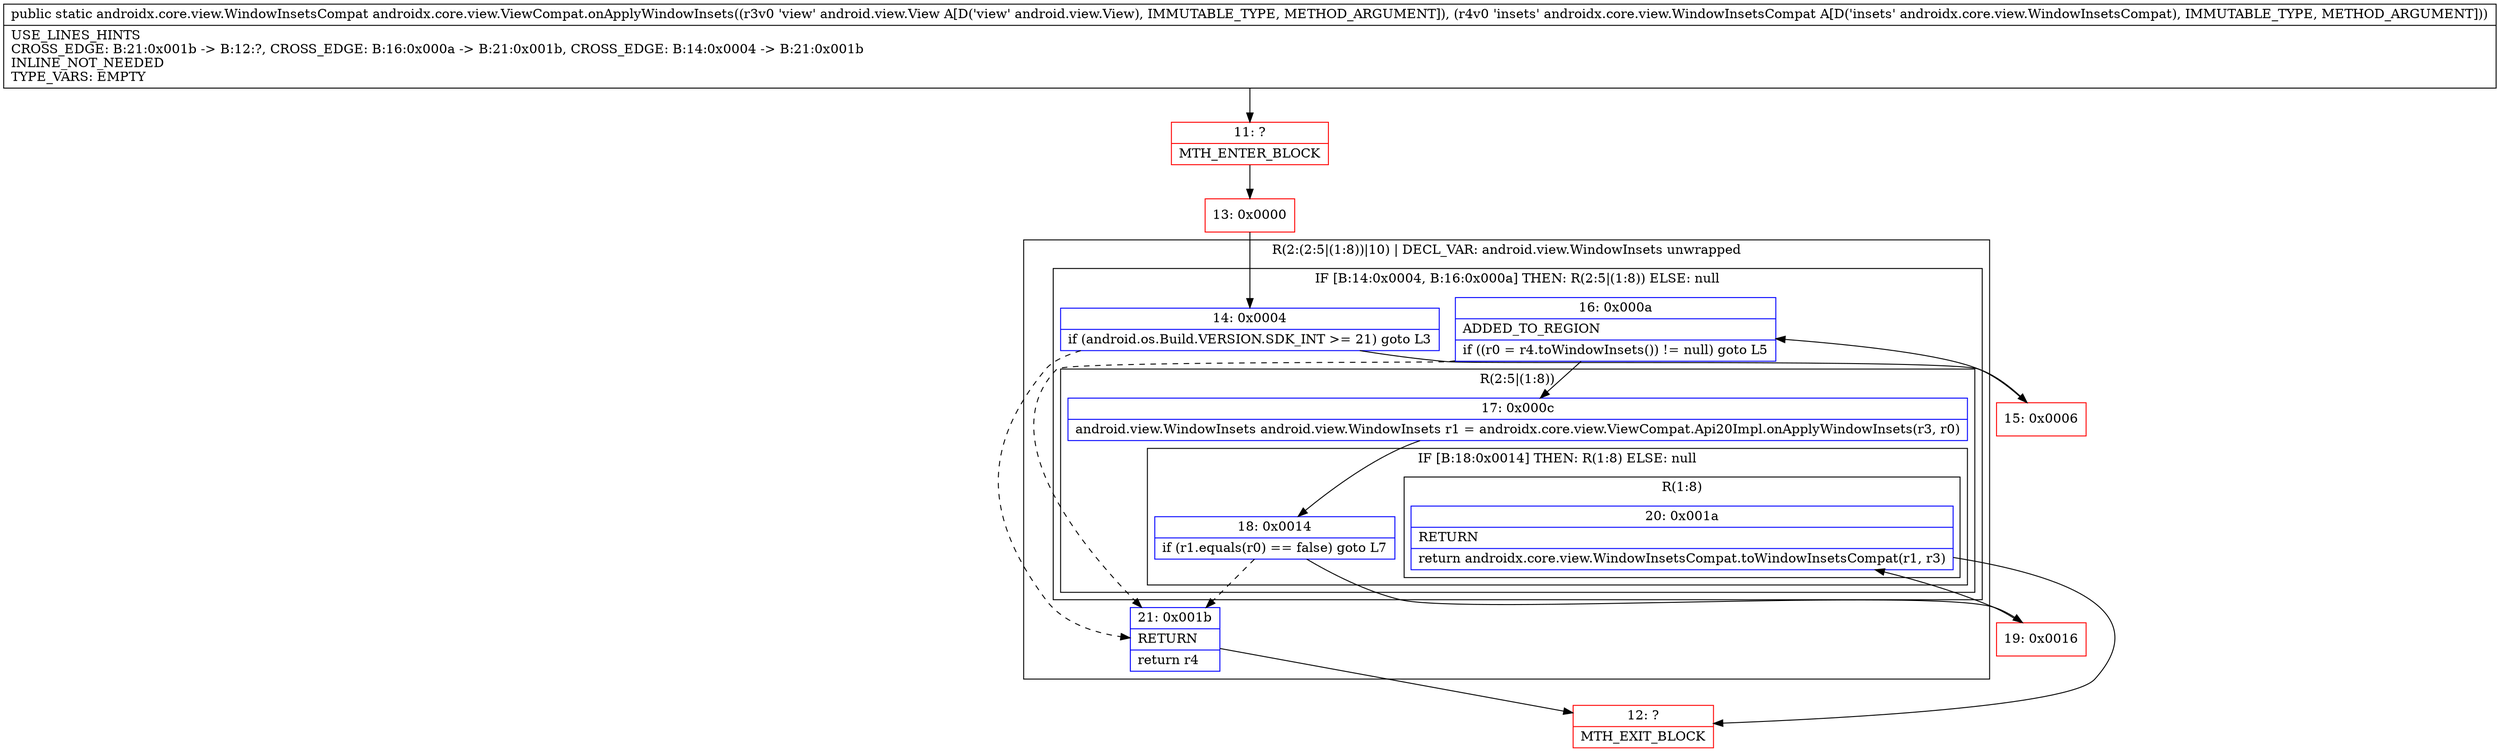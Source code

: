 digraph "CFG forandroidx.core.view.ViewCompat.onApplyWindowInsets(Landroid\/view\/View;Landroidx\/core\/view\/WindowInsetsCompat;)Landroidx\/core\/view\/WindowInsetsCompat;" {
subgraph cluster_Region_257668042 {
label = "R(2:(2:5|(1:8))|10) | DECL_VAR: android.view.WindowInsets unwrapped\l";
node [shape=record,color=blue];
subgraph cluster_IfRegion_1014729116 {
label = "IF [B:14:0x0004, B:16:0x000a] THEN: R(2:5|(1:8)) ELSE: null";
node [shape=record,color=blue];
Node_14 [shape=record,label="{14\:\ 0x0004|if (android.os.Build.VERSION.SDK_INT \>= 21) goto L3\l}"];
Node_16 [shape=record,label="{16\:\ 0x000a|ADDED_TO_REGION\l|if ((r0 = r4.toWindowInsets()) != null) goto L5\l}"];
subgraph cluster_Region_704392272 {
label = "R(2:5|(1:8))";
node [shape=record,color=blue];
Node_17 [shape=record,label="{17\:\ 0x000c|android.view.WindowInsets android.view.WindowInsets r1 = androidx.core.view.ViewCompat.Api20Impl.onApplyWindowInsets(r3, r0)\l}"];
subgraph cluster_IfRegion_1039502343 {
label = "IF [B:18:0x0014] THEN: R(1:8) ELSE: null";
node [shape=record,color=blue];
Node_18 [shape=record,label="{18\:\ 0x0014|if (r1.equals(r0) == false) goto L7\l}"];
subgraph cluster_Region_443516773 {
label = "R(1:8)";
node [shape=record,color=blue];
Node_20 [shape=record,label="{20\:\ 0x001a|RETURN\l|return androidx.core.view.WindowInsetsCompat.toWindowInsetsCompat(r1, r3)\l}"];
}
}
}
}
Node_21 [shape=record,label="{21\:\ 0x001b|RETURN\l|return r4\l}"];
}
Node_11 [shape=record,color=red,label="{11\:\ ?|MTH_ENTER_BLOCK\l}"];
Node_13 [shape=record,color=red,label="{13\:\ 0x0000}"];
Node_15 [shape=record,color=red,label="{15\:\ 0x0006}"];
Node_19 [shape=record,color=red,label="{19\:\ 0x0016}"];
Node_12 [shape=record,color=red,label="{12\:\ ?|MTH_EXIT_BLOCK\l}"];
MethodNode[shape=record,label="{public static androidx.core.view.WindowInsetsCompat androidx.core.view.ViewCompat.onApplyWindowInsets((r3v0 'view' android.view.View A[D('view' android.view.View), IMMUTABLE_TYPE, METHOD_ARGUMENT]), (r4v0 'insets' androidx.core.view.WindowInsetsCompat A[D('insets' androidx.core.view.WindowInsetsCompat), IMMUTABLE_TYPE, METHOD_ARGUMENT]))  | USE_LINES_HINTS\lCROSS_EDGE: B:21:0x001b \-\> B:12:?, CROSS_EDGE: B:16:0x000a \-\> B:21:0x001b, CROSS_EDGE: B:14:0x0004 \-\> B:21:0x001b\lINLINE_NOT_NEEDED\lTYPE_VARS: EMPTY\l}"];
MethodNode -> Node_11;Node_14 -> Node_15;
Node_14 -> Node_21[style=dashed];
Node_16 -> Node_17;
Node_16 -> Node_21[style=dashed];
Node_17 -> Node_18;
Node_18 -> Node_19;
Node_18 -> Node_21[style=dashed];
Node_20 -> Node_12;
Node_21 -> Node_12;
Node_11 -> Node_13;
Node_13 -> Node_14;
Node_15 -> Node_16;
Node_19 -> Node_20;
}

